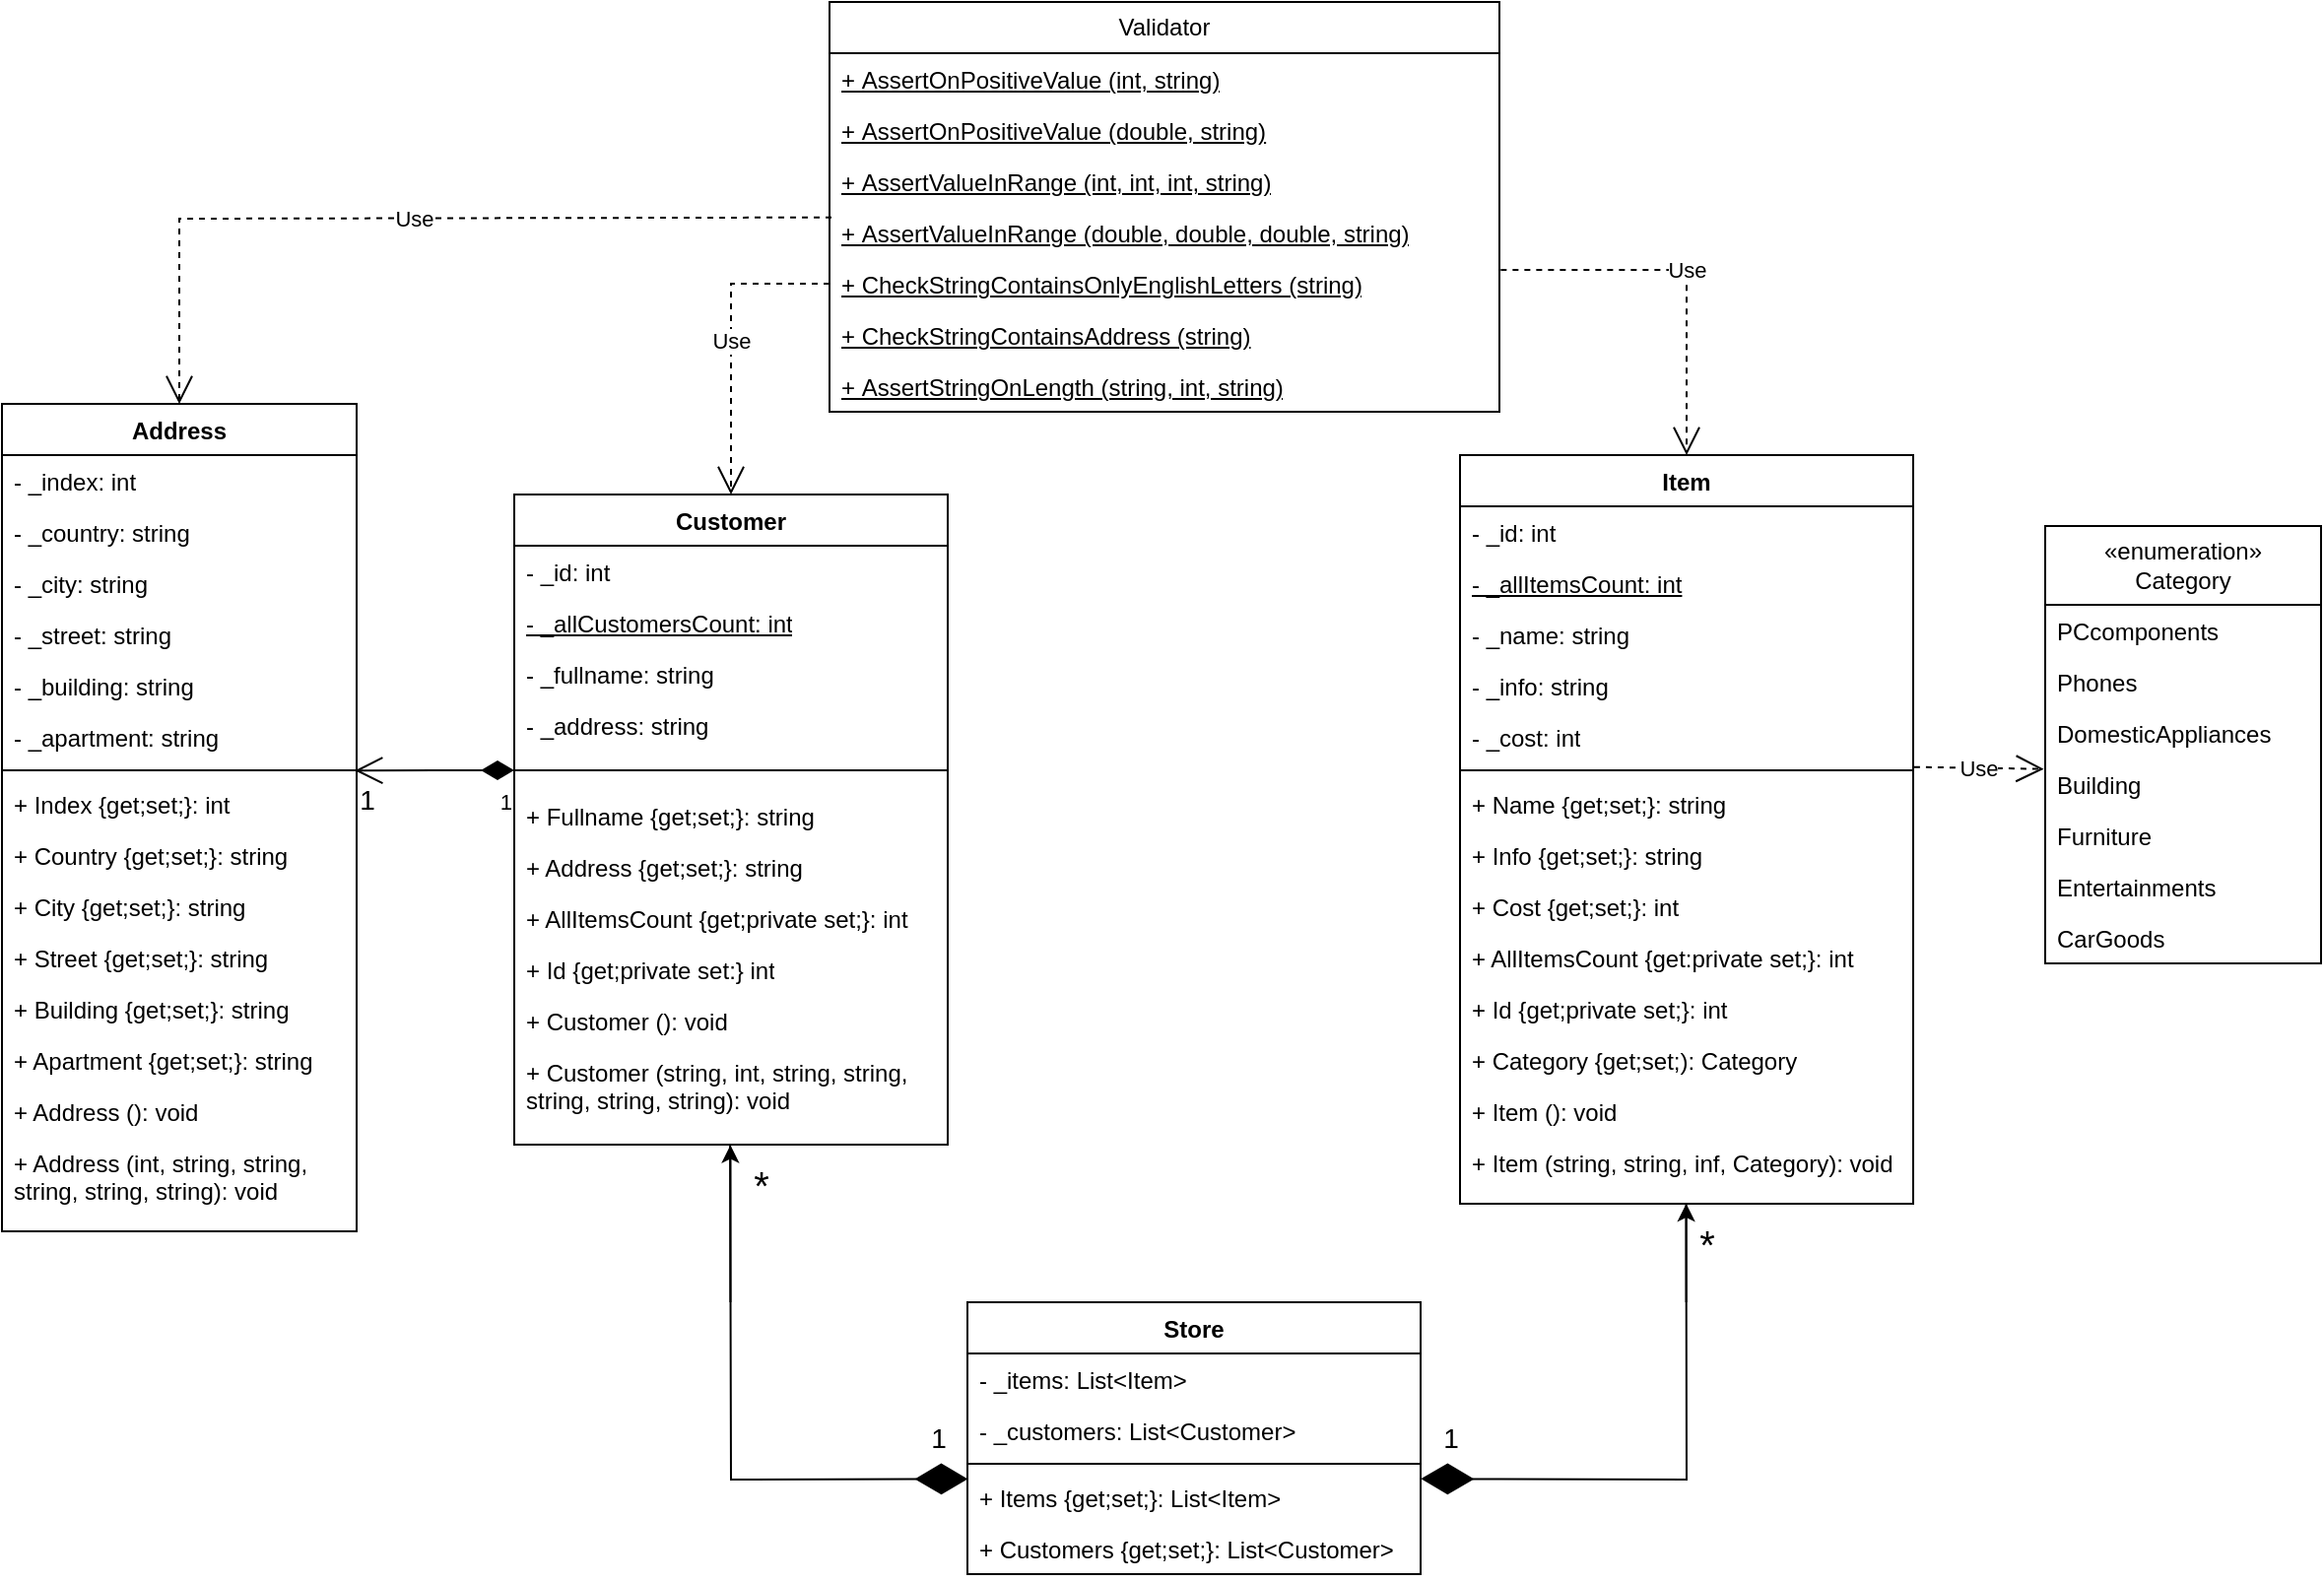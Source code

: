 <mxfile version="21.8.2" type="device">
  <diagram name="Страница — 1" id="mRZ40oLBY3o3glydsohH">
    <mxGraphModel dx="2062" dy="628" grid="1" gridSize="10" guides="1" tooltips="1" connect="1" arrows="1" fold="1" page="1" pageScale="1" pageWidth="827" pageHeight="1169" math="0" shadow="0">
      <root>
        <mxCell id="0" />
        <mxCell id="1" parent="0" />
        <mxCell id="8NdlcEFQy9pJKiZ9Ffve-25" value="Validator" style="swimlane;fontStyle=0;childLayout=stackLayout;horizontal=1;startSize=26;fillColor=none;horizontalStack=0;resizeParent=1;resizeParentMax=0;resizeLast=0;collapsible=1;marginBottom=0;whiteSpace=wrap;html=1;rounded=0;" parent="1" vertex="1">
          <mxGeometry x="210" y="50" width="340" height="208" as="geometry" />
        </mxCell>
        <mxCell id="8NdlcEFQy9pJKiZ9Ffve-26" value="+&amp;nbsp;AssertOnPositiveValue (int, string)" style="text;strokeColor=none;fillColor=none;align=left;verticalAlign=top;spacingLeft=4;spacingRight=4;overflow=hidden;rotatable=0;points=[[0,0.5],[1,0.5]];portConstraint=eastwest;whiteSpace=wrap;html=1;rounded=0;fontStyle=4" parent="8NdlcEFQy9pJKiZ9Ffve-25" vertex="1">
          <mxGeometry y="26" width="340" height="26" as="geometry" />
        </mxCell>
        <mxCell id="8NdlcEFQy9pJKiZ9Ffve-27" value="+&amp;nbsp;AssertOnPositiveValue (double, string)" style="text;strokeColor=none;fillColor=none;align=left;verticalAlign=top;spacingLeft=4;spacingRight=4;overflow=hidden;rotatable=0;points=[[0,0.5],[1,0.5]];portConstraint=eastwest;whiteSpace=wrap;html=1;rounded=0;fontStyle=4" parent="8NdlcEFQy9pJKiZ9Ffve-25" vertex="1">
          <mxGeometry y="52" width="340" height="26" as="geometry" />
        </mxCell>
        <mxCell id="8NdlcEFQy9pJKiZ9Ffve-28" value="+&amp;nbsp;AssertValueInRange (int, int, int, string)" style="text;strokeColor=none;fillColor=none;align=left;verticalAlign=top;spacingLeft=4;spacingRight=4;overflow=hidden;rotatable=0;points=[[0,0.5],[1,0.5]];portConstraint=eastwest;whiteSpace=wrap;html=1;rounded=0;fontStyle=4" parent="8NdlcEFQy9pJKiZ9Ffve-25" vertex="1">
          <mxGeometry y="78" width="340" height="26" as="geometry" />
        </mxCell>
        <mxCell id="EkHCMVU59h59knE90Hll-35" value="+&amp;nbsp;AssertValueInRange (double, double, double, string)" style="text;strokeColor=none;fillColor=none;align=left;verticalAlign=top;spacingLeft=4;spacingRight=4;overflow=hidden;rotatable=0;points=[[0,0.5],[1,0.5]];portConstraint=eastwest;whiteSpace=wrap;html=1;rounded=0;fontStyle=4" parent="8NdlcEFQy9pJKiZ9Ffve-25" vertex="1">
          <mxGeometry y="104" width="340" height="26" as="geometry" />
        </mxCell>
        <mxCell id="EkHCMVU59h59knE90Hll-36" value="+&amp;nbsp;CheckStringContainsOnlyEnglishLetters (string)" style="text;strokeColor=none;fillColor=none;align=left;verticalAlign=top;spacingLeft=4;spacingRight=4;overflow=hidden;rotatable=0;points=[[0,0.5],[1,0.5]];portConstraint=eastwest;whiteSpace=wrap;html=1;rounded=0;fontStyle=4" parent="8NdlcEFQy9pJKiZ9Ffve-25" vertex="1">
          <mxGeometry y="130" width="340" height="26" as="geometry" />
        </mxCell>
        <mxCell id="EkHCMVU59h59knE90Hll-37" value="+&amp;nbsp;CheckStringContainsAddress (string)" style="text;strokeColor=none;fillColor=none;align=left;verticalAlign=top;spacingLeft=4;spacingRight=4;overflow=hidden;rotatable=0;points=[[0,0.5],[1,0.5]];portConstraint=eastwest;whiteSpace=wrap;html=1;rounded=0;fontStyle=4" parent="8NdlcEFQy9pJKiZ9Ffve-25" vertex="1">
          <mxGeometry y="156" width="340" height="26" as="geometry" />
        </mxCell>
        <mxCell id="EkHCMVU59h59knE90Hll-38" value="+&amp;nbsp;AssertStringOnLength (string, int, string)" style="text;strokeColor=none;fillColor=none;align=left;verticalAlign=top;spacingLeft=4;spacingRight=4;overflow=hidden;rotatable=0;points=[[0,0.5],[1,0.5]];portConstraint=eastwest;whiteSpace=wrap;html=1;rounded=0;fontStyle=4" parent="8NdlcEFQy9pJKiZ9Ffve-25" vertex="1">
          <mxGeometry y="182" width="340" height="26" as="geometry" />
        </mxCell>
        <mxCell id="EkHCMVU59h59knE90Hll-3" value="Item" style="swimlane;fontStyle=1;align=center;verticalAlign=top;childLayout=stackLayout;horizontal=1;startSize=26;horizontalStack=0;resizeParent=1;resizeParentMax=0;resizeLast=0;collapsible=1;marginBottom=0;whiteSpace=wrap;html=1;" parent="1" vertex="1">
          <mxGeometry x="530" y="280" width="230" height="380" as="geometry" />
        </mxCell>
        <mxCell id="EkHCMVU59h59knE90Hll-13" value="- _id: int" style="text;strokeColor=none;fillColor=none;align=left;verticalAlign=top;spacingLeft=4;spacingRight=4;overflow=hidden;rotatable=0;points=[[0,0.5],[1,0.5]];portConstraint=eastwest;whiteSpace=wrap;html=1;" parent="EkHCMVU59h59knE90Hll-3" vertex="1">
          <mxGeometry y="26" width="230" height="26" as="geometry" />
        </mxCell>
        <mxCell id="EkHCMVU59h59knE90Hll-12" value="- _allItemsCount: int" style="text;strokeColor=none;fillColor=none;align=left;verticalAlign=top;spacingLeft=4;spacingRight=4;overflow=hidden;rotatable=0;points=[[0,0.5],[1,0.5]];portConstraint=eastwest;whiteSpace=wrap;html=1;fontStyle=4" parent="EkHCMVU59h59knE90Hll-3" vertex="1">
          <mxGeometry y="52" width="230" height="26" as="geometry" />
        </mxCell>
        <mxCell id="EkHCMVU59h59knE90Hll-11" value="- _name: string" style="text;strokeColor=none;fillColor=none;align=left;verticalAlign=top;spacingLeft=4;spacingRight=4;overflow=hidden;rotatable=0;points=[[0,0.5],[1,0.5]];portConstraint=eastwest;whiteSpace=wrap;html=1;" parent="EkHCMVU59h59knE90Hll-3" vertex="1">
          <mxGeometry y="78" width="230" height="26" as="geometry" />
        </mxCell>
        <mxCell id="EkHCMVU59h59knE90Hll-8" value="- _info: string" style="text;strokeColor=none;fillColor=none;align=left;verticalAlign=top;spacingLeft=4;spacingRight=4;overflow=hidden;rotatable=0;points=[[0,0.5],[1,0.5]];portConstraint=eastwest;whiteSpace=wrap;html=1;" parent="EkHCMVU59h59knE90Hll-3" vertex="1">
          <mxGeometry y="104" width="230" height="26" as="geometry" />
        </mxCell>
        <mxCell id="EkHCMVU59h59knE90Hll-4" value="- _cost: int" style="text;strokeColor=none;fillColor=none;align=left;verticalAlign=top;spacingLeft=4;spacingRight=4;overflow=hidden;rotatable=0;points=[[0,0.5],[1,0.5]];portConstraint=eastwest;whiteSpace=wrap;html=1;" parent="EkHCMVU59h59knE90Hll-3" vertex="1">
          <mxGeometry y="130" width="230" height="26" as="geometry" />
        </mxCell>
        <mxCell id="EkHCMVU59h59knE90Hll-5" value="" style="line;strokeWidth=1;fillColor=none;align=left;verticalAlign=middle;spacingTop=-1;spacingLeft=3;spacingRight=3;rotatable=0;labelPosition=right;points=[];portConstraint=eastwest;strokeColor=inherit;" parent="EkHCMVU59h59knE90Hll-3" vertex="1">
          <mxGeometry y="156" width="230" height="8" as="geometry" />
        </mxCell>
        <mxCell id="EkHCMVU59h59knE90Hll-6" value="+ Name {get;set;}: string" style="text;strokeColor=none;fillColor=none;align=left;verticalAlign=top;spacingLeft=4;spacingRight=4;overflow=hidden;rotatable=0;points=[[0,0.5],[1,0.5]];portConstraint=eastwest;whiteSpace=wrap;html=1;" parent="EkHCMVU59h59knE90Hll-3" vertex="1">
          <mxGeometry y="164" width="230" height="26" as="geometry" />
        </mxCell>
        <mxCell id="EkHCMVU59h59knE90Hll-7" value="+ Info {get;set;}: string" style="text;strokeColor=none;fillColor=none;align=left;verticalAlign=top;spacingLeft=4;spacingRight=4;overflow=hidden;rotatable=0;points=[[0,0.5],[1,0.5]];portConstraint=eastwest;whiteSpace=wrap;html=1;" parent="EkHCMVU59h59knE90Hll-3" vertex="1">
          <mxGeometry y="190" width="230" height="26" as="geometry" />
        </mxCell>
        <mxCell id="EkHCMVU59h59knE90Hll-14" value="+ Cost {get;set;}: int" style="text;strokeColor=none;fillColor=none;align=left;verticalAlign=top;spacingLeft=4;spacingRight=4;overflow=hidden;rotatable=0;points=[[0,0.5],[1,0.5]];portConstraint=eastwest;whiteSpace=wrap;html=1;" parent="EkHCMVU59h59knE90Hll-3" vertex="1">
          <mxGeometry y="216" width="230" height="26" as="geometry" />
        </mxCell>
        <mxCell id="EkHCMVU59h59knE90Hll-15" value="+ AllItemsCount {get:private set;}: int" style="text;strokeColor=none;fillColor=none;align=left;verticalAlign=top;spacingLeft=4;spacingRight=4;overflow=hidden;rotatable=0;points=[[0,0.5],[1,0.5]];portConstraint=eastwest;whiteSpace=wrap;html=1;fontStyle=0" parent="EkHCMVU59h59knE90Hll-3" vertex="1">
          <mxGeometry y="242" width="230" height="26" as="geometry" />
        </mxCell>
        <mxCell id="EkHCMVU59h59knE90Hll-16" value="+ Id {get;private set;}: int" style="text;strokeColor=none;fillColor=none;align=left;verticalAlign=top;spacingLeft=4;spacingRight=4;overflow=hidden;rotatable=0;points=[[0,0.5],[1,0.5]];portConstraint=eastwest;whiteSpace=wrap;html=1;" parent="EkHCMVU59h59knE90Hll-3" vertex="1">
          <mxGeometry y="268" width="230" height="26" as="geometry" />
        </mxCell>
        <mxCell id="EkHCMVU59h59knE90Hll-17" value="+ Category {get;set;): Category" style="text;strokeColor=none;fillColor=none;align=left;verticalAlign=top;spacingLeft=4;spacingRight=4;overflow=hidden;rotatable=0;points=[[0,0.5],[1,0.5]];portConstraint=eastwest;whiteSpace=wrap;html=1;" parent="EkHCMVU59h59knE90Hll-3" vertex="1">
          <mxGeometry y="294" width="230" height="26" as="geometry" />
        </mxCell>
        <mxCell id="sbkK2AnOCJ7gOjGIv6pn-34" value="+ Item (): void" style="text;strokeColor=none;fillColor=none;align=left;verticalAlign=top;spacingLeft=4;spacingRight=4;overflow=hidden;rotatable=0;points=[[0,0.5],[1,0.5]];portConstraint=eastwest;whiteSpace=wrap;html=1;" parent="EkHCMVU59h59knE90Hll-3" vertex="1">
          <mxGeometry y="320" width="230" height="26" as="geometry" />
        </mxCell>
        <mxCell id="sbkK2AnOCJ7gOjGIv6pn-35" value="+ Item (string, string, inf, Category): void" style="text;strokeColor=none;fillColor=none;align=left;verticalAlign=top;spacingLeft=4;spacingRight=4;overflow=hidden;rotatable=0;points=[[0,0.5],[1,0.5]];portConstraint=eastwest;whiteSpace=wrap;html=1;" parent="EkHCMVU59h59knE90Hll-3" vertex="1">
          <mxGeometry y="346" width="230" height="34" as="geometry" />
        </mxCell>
        <mxCell id="EkHCMVU59h59knE90Hll-18" value="Customer" style="swimlane;fontStyle=1;align=center;verticalAlign=top;childLayout=stackLayout;horizontal=1;startSize=26;horizontalStack=0;resizeParent=1;resizeParentMax=0;resizeLast=0;collapsible=1;marginBottom=0;whiteSpace=wrap;html=1;" parent="1" vertex="1">
          <mxGeometry x="50" y="300" width="220" height="330" as="geometry" />
        </mxCell>
        <mxCell id="EkHCMVU59h59knE90Hll-24" value="- _id: int" style="text;strokeColor=none;fillColor=none;align=left;verticalAlign=top;spacingLeft=4;spacingRight=4;overflow=hidden;rotatable=0;points=[[0,0.5],[1,0.5]];portConstraint=eastwest;whiteSpace=wrap;html=1;" parent="EkHCMVU59h59knE90Hll-18" vertex="1">
          <mxGeometry y="26" width="220" height="26" as="geometry" />
        </mxCell>
        <mxCell id="EkHCMVU59h59knE90Hll-23" value="- _allCustomersCount: int" style="text;strokeColor=none;fillColor=none;align=left;verticalAlign=top;spacingLeft=4;spacingRight=4;overflow=hidden;rotatable=0;points=[[0,0.5],[1,0.5]];portConstraint=eastwest;whiteSpace=wrap;html=1;fontStyle=4" parent="EkHCMVU59h59knE90Hll-18" vertex="1">
          <mxGeometry y="52" width="220" height="26" as="geometry" />
        </mxCell>
        <mxCell id="EkHCMVU59h59knE90Hll-22" value="- _fullname: string" style="text;strokeColor=none;fillColor=none;align=left;verticalAlign=top;spacingLeft=4;spacingRight=4;overflow=hidden;rotatable=0;points=[[0,0.5],[1,0.5]];portConstraint=eastwest;whiteSpace=wrap;html=1;" parent="EkHCMVU59h59knE90Hll-18" vertex="1">
          <mxGeometry y="78" width="220" height="26" as="geometry" />
        </mxCell>
        <mxCell id="EkHCMVU59h59knE90Hll-19" value="- _address: string" style="text;strokeColor=none;fillColor=none;align=left;verticalAlign=top;spacingLeft=4;spacingRight=4;overflow=hidden;rotatable=0;points=[[0,0.5],[1,0.5]];portConstraint=eastwest;whiteSpace=wrap;html=1;" parent="EkHCMVU59h59knE90Hll-18" vertex="1">
          <mxGeometry y="104" width="220" height="26" as="geometry" />
        </mxCell>
        <mxCell id="EkHCMVU59h59knE90Hll-20" value="" style="line;strokeWidth=1;fillColor=none;align=left;verticalAlign=middle;spacingTop=-1;spacingLeft=3;spacingRight=3;rotatable=0;labelPosition=right;points=[];portConstraint=eastwest;strokeColor=inherit;" parent="EkHCMVU59h59knE90Hll-18" vertex="1">
          <mxGeometry y="130" width="220" height="20" as="geometry" />
        </mxCell>
        <mxCell id="EkHCMVU59h59knE90Hll-21" value="+ Fullname {get;set;}: string" style="text;strokeColor=none;fillColor=none;align=left;verticalAlign=top;spacingLeft=4;spacingRight=4;overflow=hidden;rotatable=0;points=[[0,0.5],[1,0.5]];portConstraint=eastwest;whiteSpace=wrap;html=1;" parent="EkHCMVU59h59knE90Hll-18" vertex="1">
          <mxGeometry y="150" width="220" height="26" as="geometry" />
        </mxCell>
        <mxCell id="EkHCMVU59h59knE90Hll-25" value="+ Address {get;set;}: string" style="text;strokeColor=none;fillColor=none;align=left;verticalAlign=top;spacingLeft=4;spacingRight=4;overflow=hidden;rotatable=0;points=[[0,0.5],[1,0.5]];portConstraint=eastwest;whiteSpace=wrap;html=1;" parent="EkHCMVU59h59knE90Hll-18" vertex="1">
          <mxGeometry y="176" width="220" height="26" as="geometry" />
        </mxCell>
        <mxCell id="EkHCMVU59h59knE90Hll-26" value="+ AllItemsCount {get;private set;}: int" style="text;strokeColor=none;fillColor=none;align=left;verticalAlign=top;spacingLeft=4;spacingRight=4;overflow=hidden;rotatable=0;points=[[0,0.5],[1,0.5]];portConstraint=eastwest;whiteSpace=wrap;html=1;" parent="EkHCMVU59h59knE90Hll-18" vertex="1">
          <mxGeometry y="202" width="220" height="26" as="geometry" />
        </mxCell>
        <mxCell id="EkHCMVU59h59knE90Hll-27" value="+ Id {get;private set:} int" style="text;strokeColor=none;fillColor=none;align=left;verticalAlign=top;spacingLeft=4;spacingRight=4;overflow=hidden;rotatable=0;points=[[0,0.5],[1,0.5]];portConstraint=eastwest;whiteSpace=wrap;html=1;" parent="EkHCMVU59h59knE90Hll-18" vertex="1">
          <mxGeometry y="228" width="220" height="26" as="geometry" />
        </mxCell>
        <mxCell id="sbkK2AnOCJ7gOjGIv6pn-32" value="+ Customer (): void" style="text;strokeColor=none;fillColor=none;align=left;verticalAlign=top;spacingLeft=4;spacingRight=4;overflow=hidden;rotatable=0;points=[[0,0.5],[1,0.5]];portConstraint=eastwest;whiteSpace=wrap;html=1;" parent="EkHCMVU59h59knE90Hll-18" vertex="1">
          <mxGeometry y="254" width="220" height="26" as="geometry" />
        </mxCell>
        <mxCell id="sbkK2AnOCJ7gOjGIv6pn-33" value="+ Customer (string, int, string, string, string, string, string): void" style="text;strokeColor=none;fillColor=none;align=left;verticalAlign=top;spacingLeft=4;spacingRight=4;overflow=hidden;rotatable=0;points=[[0,0.5],[1,0.5]];portConstraint=eastwest;whiteSpace=wrap;html=1;" parent="EkHCMVU59h59knE90Hll-18" vertex="1">
          <mxGeometry y="280" width="220" height="50" as="geometry" />
        </mxCell>
        <mxCell id="hicgtg7otHuUIutlruOk-7" value="Address" style="swimlane;fontStyle=1;align=center;verticalAlign=top;childLayout=stackLayout;horizontal=1;startSize=26;horizontalStack=0;resizeParent=1;resizeParentMax=0;resizeLast=0;collapsible=1;marginBottom=0;whiteSpace=wrap;html=1;" parent="1" vertex="1">
          <mxGeometry x="-210" y="254" width="180" height="420" as="geometry" />
        </mxCell>
        <mxCell id="hicgtg7otHuUIutlruOk-15" value="- _index: int" style="text;strokeColor=none;fillColor=none;align=left;verticalAlign=top;spacingLeft=4;spacingRight=4;overflow=hidden;rotatable=0;points=[[0,0.5],[1,0.5]];portConstraint=eastwest;whiteSpace=wrap;html=1;" parent="hicgtg7otHuUIutlruOk-7" vertex="1">
          <mxGeometry y="26" width="180" height="26" as="geometry" />
        </mxCell>
        <mxCell id="hicgtg7otHuUIutlruOk-14" value="- _country: string" style="text;strokeColor=none;fillColor=none;align=left;verticalAlign=top;spacingLeft=4;spacingRight=4;overflow=hidden;rotatable=0;points=[[0,0.5],[1,0.5]];portConstraint=eastwest;whiteSpace=wrap;html=1;" parent="hicgtg7otHuUIutlruOk-7" vertex="1">
          <mxGeometry y="52" width="180" height="26" as="geometry" />
        </mxCell>
        <mxCell id="hicgtg7otHuUIutlruOk-13" value="- _city: string" style="text;strokeColor=none;fillColor=none;align=left;verticalAlign=top;spacingLeft=4;spacingRight=4;overflow=hidden;rotatable=0;points=[[0,0.5],[1,0.5]];portConstraint=eastwest;whiteSpace=wrap;html=1;" parent="hicgtg7otHuUIutlruOk-7" vertex="1">
          <mxGeometry y="78" width="180" height="26" as="geometry" />
        </mxCell>
        <mxCell id="hicgtg7otHuUIutlruOk-12" value="- _street: string" style="text;strokeColor=none;fillColor=none;align=left;verticalAlign=top;spacingLeft=4;spacingRight=4;overflow=hidden;rotatable=0;points=[[0,0.5],[1,0.5]];portConstraint=eastwest;whiteSpace=wrap;html=1;" parent="hicgtg7otHuUIutlruOk-7" vertex="1">
          <mxGeometry y="104" width="180" height="26" as="geometry" />
        </mxCell>
        <mxCell id="hicgtg7otHuUIutlruOk-11" value="- _building: string" style="text;strokeColor=none;fillColor=none;align=left;verticalAlign=top;spacingLeft=4;spacingRight=4;overflow=hidden;rotatable=0;points=[[0,0.5],[1,0.5]];portConstraint=eastwest;whiteSpace=wrap;html=1;" parent="hicgtg7otHuUIutlruOk-7" vertex="1">
          <mxGeometry y="130" width="180" height="26" as="geometry" />
        </mxCell>
        <mxCell id="hicgtg7otHuUIutlruOk-8" value="- _apartment: string" style="text;strokeColor=none;fillColor=none;align=left;verticalAlign=top;spacingLeft=4;spacingRight=4;overflow=hidden;rotatable=0;points=[[0,0.5],[1,0.5]];portConstraint=eastwest;whiteSpace=wrap;html=1;" parent="hicgtg7otHuUIutlruOk-7" vertex="1">
          <mxGeometry y="156" width="180" height="26" as="geometry" />
        </mxCell>
        <mxCell id="hicgtg7otHuUIutlruOk-9" value="" style="line;strokeWidth=1;fillColor=none;align=left;verticalAlign=middle;spacingTop=-1;spacingLeft=3;spacingRight=3;rotatable=0;labelPosition=right;points=[];portConstraint=eastwest;strokeColor=inherit;" parent="hicgtg7otHuUIutlruOk-7" vertex="1">
          <mxGeometry y="182" width="180" height="8" as="geometry" />
        </mxCell>
        <mxCell id="hicgtg7otHuUIutlruOk-10" value="+ Index {get;set;}: int" style="text;strokeColor=none;fillColor=none;align=left;verticalAlign=top;spacingLeft=4;spacingRight=4;overflow=hidden;rotatable=0;points=[[0,0.5],[1,0.5]];portConstraint=eastwest;whiteSpace=wrap;html=1;" parent="hicgtg7otHuUIutlruOk-7" vertex="1">
          <mxGeometry y="190" width="180" height="26" as="geometry" />
        </mxCell>
        <mxCell id="hicgtg7otHuUIutlruOk-16" value="+ Country {get;set;}: string" style="text;strokeColor=none;fillColor=none;align=left;verticalAlign=top;spacingLeft=4;spacingRight=4;overflow=hidden;rotatable=0;points=[[0,0.5],[1,0.5]];portConstraint=eastwest;whiteSpace=wrap;html=1;" parent="hicgtg7otHuUIutlruOk-7" vertex="1">
          <mxGeometry y="216" width="180" height="26" as="geometry" />
        </mxCell>
        <mxCell id="hicgtg7otHuUIutlruOk-17" value="+ City {get;set;}: string" style="text;strokeColor=none;fillColor=none;align=left;verticalAlign=top;spacingLeft=4;spacingRight=4;overflow=hidden;rotatable=0;points=[[0,0.5],[1,0.5]];portConstraint=eastwest;whiteSpace=wrap;html=1;" parent="hicgtg7otHuUIutlruOk-7" vertex="1">
          <mxGeometry y="242" width="180" height="26" as="geometry" />
        </mxCell>
        <mxCell id="hicgtg7otHuUIutlruOk-18" value="+ Street {get;set;}: string" style="text;strokeColor=none;fillColor=none;align=left;verticalAlign=top;spacingLeft=4;spacingRight=4;overflow=hidden;rotatable=0;points=[[0,0.5],[1,0.5]];portConstraint=eastwest;whiteSpace=wrap;html=1;" parent="hicgtg7otHuUIutlruOk-7" vertex="1">
          <mxGeometry y="268" width="180" height="26" as="geometry" />
        </mxCell>
        <mxCell id="hicgtg7otHuUIutlruOk-19" value="+ Building {get;set;}: string" style="text;strokeColor=none;fillColor=none;align=left;verticalAlign=top;spacingLeft=4;spacingRight=4;overflow=hidden;rotatable=0;points=[[0,0.5],[1,0.5]];portConstraint=eastwest;whiteSpace=wrap;html=1;" parent="hicgtg7otHuUIutlruOk-7" vertex="1">
          <mxGeometry y="294" width="180" height="26" as="geometry" />
        </mxCell>
        <mxCell id="hicgtg7otHuUIutlruOk-20" value="+ Apartment {get;set;}: string" style="text;strokeColor=none;fillColor=none;align=left;verticalAlign=top;spacingLeft=4;spacingRight=4;overflow=hidden;rotatable=0;points=[[0,0.5],[1,0.5]];portConstraint=eastwest;whiteSpace=wrap;html=1;" parent="hicgtg7otHuUIutlruOk-7" vertex="1">
          <mxGeometry y="320" width="180" height="26" as="geometry" />
        </mxCell>
        <mxCell id="sbkK2AnOCJ7gOjGIv6pn-30" value="+ Address (): void" style="text;strokeColor=none;fillColor=none;align=left;verticalAlign=top;spacingLeft=4;spacingRight=4;overflow=hidden;rotatable=0;points=[[0,0.5],[1,0.5]];portConstraint=eastwest;whiteSpace=wrap;html=1;" parent="hicgtg7otHuUIutlruOk-7" vertex="1">
          <mxGeometry y="346" width="180" height="26" as="geometry" />
        </mxCell>
        <mxCell id="sbkK2AnOCJ7gOjGIv6pn-31" value="+ Address (int, string, string, string, string, string): void" style="text;strokeColor=none;fillColor=none;align=left;verticalAlign=top;spacingLeft=4;spacingRight=4;overflow=hidden;rotatable=0;points=[[0,0.5],[1,0.5]];portConstraint=eastwest;whiteSpace=wrap;html=1;" parent="hicgtg7otHuUIutlruOk-7" vertex="1">
          <mxGeometry y="372" width="180" height="48" as="geometry" />
        </mxCell>
        <mxCell id="hicgtg7otHuUIutlruOk-21" value="1" style="endArrow=open;html=1;endSize=12;startArrow=diamondThin;startSize=14;startFill=1;edgeStyle=orthogonalEdgeStyle;align=right;verticalAlign=top;rounded=0;entryX=0.995;entryY=0.517;entryDx=0;entryDy=0;entryPerimeter=0;exitX=0;exitY=0.5;exitDx=0;exitDy=0;exitPerimeter=0;" parent="1" edge="1" target="hicgtg7otHuUIutlruOk-9" source="EkHCMVU59h59knE90Hll-20">
          <mxGeometry x="-1" y="3" relative="1" as="geometry">
            <mxPoint x="30" y="440" as="sourcePoint" />
            <mxPoint x="-20" y="440" as="targetPoint" />
          </mxGeometry>
        </mxCell>
        <mxCell id="hicgtg7otHuUIutlruOk-22" value="&lt;font style=&quot;font-size: 14px;&quot;&gt;1&lt;/font&gt;" style="text;html=1;align=center;verticalAlign=middle;resizable=0;points=[];autosize=1;strokeColor=none;fillColor=none;" parent="1" vertex="1">
          <mxGeometry x="-40" y="440" width="30" height="30" as="geometry" />
        </mxCell>
        <mxCell id="sbkK2AnOCJ7gOjGIv6pn-1" value="Store" style="swimlane;fontStyle=1;align=center;verticalAlign=top;childLayout=stackLayout;horizontal=1;startSize=26;horizontalStack=0;resizeParent=1;resizeParentMax=0;resizeLast=0;collapsible=1;marginBottom=0;whiteSpace=wrap;html=1;" parent="1" vertex="1">
          <mxGeometry x="280" y="710" width="230" height="138" as="geometry" />
        </mxCell>
        <mxCell id="sbkK2AnOCJ7gOjGIv6pn-5" value="- _items: List&amp;lt;Item&amp;gt;" style="text;strokeColor=none;fillColor=none;align=left;verticalAlign=top;spacingLeft=4;spacingRight=4;overflow=hidden;rotatable=0;points=[[0,0.5],[1,0.5]];portConstraint=eastwest;whiteSpace=wrap;html=1;" parent="sbkK2AnOCJ7gOjGIv6pn-1" vertex="1">
          <mxGeometry y="26" width="230" height="26" as="geometry" />
        </mxCell>
        <mxCell id="sbkK2AnOCJ7gOjGIv6pn-2" value="- _customers: List&amp;lt;Customer&amp;gt;" style="text;strokeColor=none;fillColor=none;align=left;verticalAlign=top;spacingLeft=4;spacingRight=4;overflow=hidden;rotatable=0;points=[[0,0.5],[1,0.5]];portConstraint=eastwest;whiteSpace=wrap;html=1;" parent="sbkK2AnOCJ7gOjGIv6pn-1" vertex="1">
          <mxGeometry y="52" width="230" height="26" as="geometry" />
        </mxCell>
        <mxCell id="sbkK2AnOCJ7gOjGIv6pn-3" value="" style="line;strokeWidth=1;fillColor=none;align=left;verticalAlign=middle;spacingTop=-1;spacingLeft=3;spacingRight=3;rotatable=0;labelPosition=right;points=[];portConstraint=eastwest;strokeColor=inherit;" parent="sbkK2AnOCJ7gOjGIv6pn-1" vertex="1">
          <mxGeometry y="78" width="230" height="8" as="geometry" />
        </mxCell>
        <mxCell id="sbkK2AnOCJ7gOjGIv6pn-4" value="+ Items {get;set;}: List&amp;lt;Item&amp;gt;" style="text;strokeColor=none;fillColor=none;align=left;verticalAlign=top;spacingLeft=4;spacingRight=4;overflow=hidden;rotatable=0;points=[[0,0.5],[1,0.5]];portConstraint=eastwest;whiteSpace=wrap;html=1;" parent="sbkK2AnOCJ7gOjGIv6pn-1" vertex="1">
          <mxGeometry y="86" width="230" height="26" as="geometry" />
        </mxCell>
        <mxCell id="sbkK2AnOCJ7gOjGIv6pn-6" value="+ Customers {get;set;}: List&amp;lt;Customer&amp;gt;" style="text;strokeColor=none;fillColor=none;align=left;verticalAlign=top;spacingLeft=4;spacingRight=4;overflow=hidden;rotatable=0;points=[[0,0.5],[1,0.5]];portConstraint=eastwest;whiteSpace=wrap;html=1;" parent="sbkK2AnOCJ7gOjGIv6pn-1" vertex="1">
          <mxGeometry y="112" width="230" height="26" as="geometry" />
        </mxCell>
        <mxCell id="sbkK2AnOCJ7gOjGIv6pn-9" value="" style="endArrow=diamondThin;endFill=1;endSize=24;html=1;rounded=0;entryX=1.001;entryY=0.139;entryDx=0;entryDy=0;entryPerimeter=0;exitX=0.499;exitY=0.998;exitDx=0;exitDy=0;exitPerimeter=0;" parent="1" source="sbkK2AnOCJ7gOjGIv6pn-35" target="sbkK2AnOCJ7gOjGIv6pn-4" edge="1">
          <mxGeometry width="160" relative="1" as="geometry">
            <mxPoint x="712" y="663.93" as="sourcePoint" />
            <mxPoint x="540" y="793.93" as="targetPoint" />
            <Array as="points">
              <mxPoint x="645" y="800" />
            </Array>
          </mxGeometry>
        </mxCell>
        <mxCell id="sbkK2AnOCJ7gOjGIv6pn-10" value="" style="endArrow=classic;html=1;rounded=0;" parent="1" edge="1">
          <mxGeometry width="50" height="50" relative="1" as="geometry">
            <mxPoint x="644.8" y="710" as="sourcePoint" />
            <mxPoint x="644.8" y="660" as="targetPoint" />
          </mxGeometry>
        </mxCell>
        <mxCell id="sbkK2AnOCJ7gOjGIv6pn-12" value="&lt;font style=&quot;font-size: 20px;&quot;&gt;*&lt;/font&gt;" style="text;html=1;align=center;verticalAlign=middle;resizable=0;points=[];autosize=1;strokeColor=none;fillColor=none;" parent="1" vertex="1">
          <mxGeometry x="640" y="660" width="30" height="40" as="geometry" />
        </mxCell>
        <mxCell id="sbkK2AnOCJ7gOjGIv6pn-13" value="&lt;font style=&quot;font-size: 14px;&quot;&gt;1&lt;/font&gt;" style="text;html=1;align=center;verticalAlign=middle;resizable=0;points=[];autosize=1;strokeColor=none;fillColor=none;" parent="1" vertex="1">
          <mxGeometry x="510" y="764" width="30" height="30" as="geometry" />
        </mxCell>
        <mxCell id="sbkK2AnOCJ7gOjGIv6pn-14" value="" style="endArrow=diamondThin;endFill=1;endSize=24;html=1;rounded=0;entryX=0.001;entryY=0.142;entryDx=0;entryDy=0;entryPerimeter=0;exitX=0.498;exitY=0.996;exitDx=0;exitDy=0;exitPerimeter=0;" parent="1" target="sbkK2AnOCJ7gOjGIv6pn-4" edge="1" source="sbkK2AnOCJ7gOjGIv6pn-33">
          <mxGeometry width="160" relative="1" as="geometry">
            <mxPoint x="110" y="654" as="sourcePoint" />
            <mxPoint x="270" y="794" as="targetPoint" />
            <Array as="points">
              <mxPoint x="160" y="800" />
            </Array>
          </mxGeometry>
        </mxCell>
        <mxCell id="sbkK2AnOCJ7gOjGIv6pn-15" value="&lt;font style=&quot;font-size: 14px;&quot;&gt;1&lt;/font&gt;" style="text;html=1;align=center;verticalAlign=middle;resizable=0;points=[];autosize=1;strokeColor=none;fillColor=none;" parent="1" vertex="1">
          <mxGeometry x="250" y="764" width="30" height="30" as="geometry" />
        </mxCell>
        <mxCell id="sbkK2AnOCJ7gOjGIv6pn-16" value="&lt;font style=&quot;font-size: 20px;&quot;&gt;*&lt;/font&gt;" style="text;html=1;align=center;verticalAlign=middle;resizable=0;points=[];autosize=1;strokeColor=none;fillColor=none;" parent="1" vertex="1">
          <mxGeometry x="160" y="630" width="30" height="40" as="geometry" />
        </mxCell>
        <mxCell id="sbkK2AnOCJ7gOjGIv6pn-17" value="" style="endArrow=classic;html=1;rounded=0;" parent="1" edge="1">
          <mxGeometry width="50" height="50" relative="1" as="geometry">
            <mxPoint x="159.71" y="710" as="sourcePoint" />
            <mxPoint x="159.71" y="630.281" as="targetPoint" />
          </mxGeometry>
        </mxCell>
        <mxCell id="sbkK2AnOCJ7gOjGIv6pn-18" value="«enumeration»&lt;br&gt;Category" style="swimlane;fontStyle=0;childLayout=stackLayout;horizontal=1;startSize=40;fillColor=none;horizontalStack=0;resizeParent=1;resizeParentMax=0;resizeLast=0;collapsible=1;marginBottom=0;whiteSpace=wrap;html=1;" parent="1" vertex="1">
          <mxGeometry x="827" y="316" width="140" height="222" as="geometry">
            <mxRectangle x="800" y="350" width="120" height="40" as="alternateBounds" />
          </mxGeometry>
        </mxCell>
        <mxCell id="sbkK2AnOCJ7gOjGIv6pn-19" value="PCcomponents" style="text;strokeColor=none;fillColor=none;align=left;verticalAlign=top;spacingLeft=4;spacingRight=4;overflow=hidden;rotatable=0;points=[[0,0.5],[1,0.5]];portConstraint=eastwest;whiteSpace=wrap;html=1;" parent="sbkK2AnOCJ7gOjGIv6pn-18" vertex="1">
          <mxGeometry y="40" width="140" height="26" as="geometry" />
        </mxCell>
        <mxCell id="sbkK2AnOCJ7gOjGIv6pn-20" value="Phones" style="text;strokeColor=none;fillColor=none;align=left;verticalAlign=top;spacingLeft=4;spacingRight=4;overflow=hidden;rotatable=0;points=[[0,0.5],[1,0.5]];portConstraint=eastwest;whiteSpace=wrap;html=1;" parent="sbkK2AnOCJ7gOjGIv6pn-18" vertex="1">
          <mxGeometry y="66" width="140" height="26" as="geometry" />
        </mxCell>
        <mxCell id="sbkK2AnOCJ7gOjGIv6pn-21" value="DomesticAppliances" style="text;strokeColor=none;fillColor=none;align=left;verticalAlign=top;spacingLeft=4;spacingRight=4;overflow=hidden;rotatable=0;points=[[0,0.5],[1,0.5]];portConstraint=eastwest;whiteSpace=wrap;html=1;" parent="sbkK2AnOCJ7gOjGIv6pn-18" vertex="1">
          <mxGeometry y="92" width="140" height="26" as="geometry" />
        </mxCell>
        <mxCell id="sbkK2AnOCJ7gOjGIv6pn-22" value="Building" style="text;strokeColor=none;fillColor=none;align=left;verticalAlign=top;spacingLeft=4;spacingRight=4;overflow=hidden;rotatable=0;points=[[0,0.5],[1,0.5]];portConstraint=eastwest;whiteSpace=wrap;html=1;" parent="sbkK2AnOCJ7gOjGIv6pn-18" vertex="1">
          <mxGeometry y="118" width="140" height="26" as="geometry" />
        </mxCell>
        <mxCell id="sbkK2AnOCJ7gOjGIv6pn-23" value="Furniture" style="text;strokeColor=none;fillColor=none;align=left;verticalAlign=top;spacingLeft=4;spacingRight=4;overflow=hidden;rotatable=0;points=[[0,0.5],[1,0.5]];portConstraint=eastwest;whiteSpace=wrap;html=1;" parent="sbkK2AnOCJ7gOjGIv6pn-18" vertex="1">
          <mxGeometry y="144" width="140" height="26" as="geometry" />
        </mxCell>
        <mxCell id="sbkK2AnOCJ7gOjGIv6pn-24" value="Entertainments" style="text;strokeColor=none;fillColor=none;align=left;verticalAlign=top;spacingLeft=4;spacingRight=4;overflow=hidden;rotatable=0;points=[[0,0.5],[1,0.5]];portConstraint=eastwest;whiteSpace=wrap;html=1;" parent="sbkK2AnOCJ7gOjGIv6pn-18" vertex="1">
          <mxGeometry y="170" width="140" height="26" as="geometry" />
        </mxCell>
        <mxCell id="sbkK2AnOCJ7gOjGIv6pn-25" value="CarGoods" style="text;strokeColor=none;fillColor=none;align=left;verticalAlign=top;spacingLeft=4;spacingRight=4;overflow=hidden;rotatable=0;points=[[0,0.5],[1,0.5]];portConstraint=eastwest;whiteSpace=wrap;html=1;" parent="sbkK2AnOCJ7gOjGIv6pn-18" vertex="1">
          <mxGeometry y="196" width="140" height="26" as="geometry" />
        </mxCell>
        <mxCell id="sbkK2AnOCJ7gOjGIv6pn-26" value="Use" style="endArrow=open;endSize=12;dashed=1;html=1;rounded=0;entryX=0.5;entryY=0;entryDx=0;entryDy=0;exitX=0.003;exitY=0.206;exitDx=0;exitDy=0;exitPerimeter=0;" parent="1" source="EkHCMVU59h59knE90Hll-35" target="hicgtg7otHuUIutlruOk-7" edge="1">
          <mxGeometry width="160" relative="1" as="geometry">
            <mxPoint x="180" y="160" as="sourcePoint" />
            <mxPoint x="-120" y="240" as="targetPoint" />
            <Array as="points">
              <mxPoint x="-120" y="160" />
            </Array>
          </mxGeometry>
        </mxCell>
        <mxCell id="sbkK2AnOCJ7gOjGIv6pn-27" value="Use" style="endArrow=open;endSize=12;dashed=1;html=1;rounded=0;entryX=0.5;entryY=0;entryDx=0;entryDy=0;" parent="1" target="EkHCMVU59h59knE90Hll-18" edge="1">
          <mxGeometry width="160" relative="1" as="geometry">
            <mxPoint x="210" y="193" as="sourcePoint" />
            <mxPoint x="160" y="287" as="targetPoint" />
            <Array as="points">
              <mxPoint x="160" y="193" />
            </Array>
          </mxGeometry>
        </mxCell>
        <mxCell id="sbkK2AnOCJ7gOjGIv6pn-28" value="Use" style="endArrow=open;endSize=12;dashed=1;html=1;rounded=0;entryX=0.5;entryY=0;entryDx=0;entryDy=0;exitX=1.002;exitY=0.233;exitDx=0;exitDy=0;exitPerimeter=0;" parent="1" source="EkHCMVU59h59knE90Hll-36" target="EkHCMVU59h59knE90Hll-3" edge="1">
          <mxGeometry width="160" relative="1" as="geometry">
            <mxPoint x="570" y="187" as="sourcePoint" />
            <mxPoint x="640" y="254" as="targetPoint" />
            <Array as="points">
              <mxPoint x="645" y="186" />
            </Array>
          </mxGeometry>
        </mxCell>
        <mxCell id="sbkK2AnOCJ7gOjGIv6pn-29" value="Use" style="endArrow=open;endSize=12;dashed=1;html=1;rounded=0;entryX=-0.005;entryY=0.205;entryDx=0;entryDy=0;entryPerimeter=0;exitX=1.002;exitY=0.292;exitDx=0;exitDy=0;exitPerimeter=0;" parent="1" source="EkHCMVU59h59knE90Hll-5" target="sbkK2AnOCJ7gOjGIv6pn-22" edge="1">
          <mxGeometry width="160" relative="1" as="geometry">
            <mxPoint x="760" y="439.64" as="sourcePoint" />
            <mxPoint x="810" y="439.64" as="targetPoint" />
          </mxGeometry>
        </mxCell>
      </root>
    </mxGraphModel>
  </diagram>
</mxfile>
